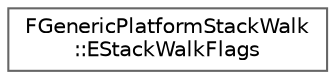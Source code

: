 digraph "Graphical Class Hierarchy"
{
 // INTERACTIVE_SVG=YES
 // LATEX_PDF_SIZE
  bgcolor="transparent";
  edge [fontname=Helvetica,fontsize=10,labelfontname=Helvetica,labelfontsize=10];
  node [fontname=Helvetica,fontsize=10,shape=box,height=0.2,width=0.4];
  rankdir="LR";
  Node0 [id="Node000000",label="FGenericPlatformStackWalk\l::EStackWalkFlags",height=0.2,width=0.4,color="grey40", fillcolor="white", style="filled",URL="$d1/d13/structFGenericPlatformStackWalk_1_1EStackWalkFlags.html",tooltip=" "];
}
